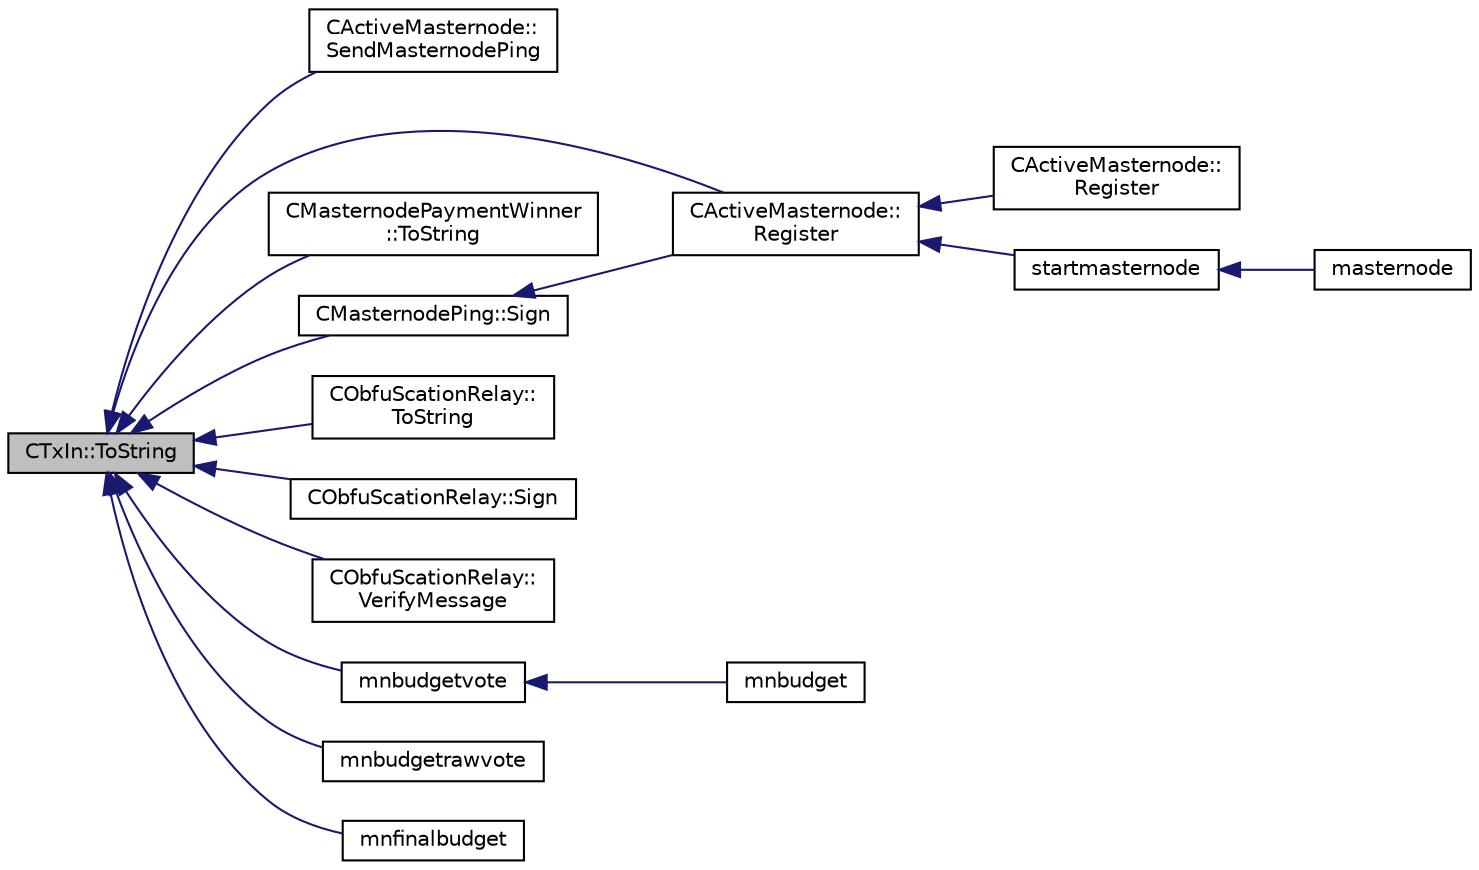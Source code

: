 digraph "CTxIn::ToString"
{
  edge [fontname="Helvetica",fontsize="10",labelfontname="Helvetica",labelfontsize="10"];
  node [fontname="Helvetica",fontsize="10",shape=record];
  rankdir="LR";
  Node19 [label="CTxIn::ToString",height=0.2,width=0.4,color="black", fillcolor="grey75", style="filled", fontcolor="black"];
  Node19 -> Node20 [dir="back",color="midnightblue",fontsize="10",style="solid",fontname="Helvetica"];
  Node20 [label="CActiveMasternode::\lSendMasternodePing",height=0.2,width=0.4,color="black", fillcolor="white", style="filled",URL="$class_c_active_masternode.html#ae30a82106f2c0b6875344e39e49393c2",tooltip="Ping Masternode. "];
  Node19 -> Node21 [dir="back",color="midnightblue",fontsize="10",style="solid",fontname="Helvetica"];
  Node21 [label="CActiveMasternode::\lRegister",height=0.2,width=0.4,color="black", fillcolor="white", style="filled",URL="$class_c_active_masternode.html#ac53ffe35960cdf312e813de5942a9584",tooltip="Register any Masternode. "];
  Node21 -> Node22 [dir="back",color="midnightblue",fontsize="10",style="solid",fontname="Helvetica"];
  Node22 [label="CActiveMasternode::\lRegister",height=0.2,width=0.4,color="black", fillcolor="white", style="filled",URL="$class_c_active_masternode.html#a99e26870efec1ea98738cda1a5a85702",tooltip="Register remote Masternode. "];
  Node21 -> Node23 [dir="back",color="midnightblue",fontsize="10",style="solid",fontname="Helvetica"];
  Node23 [label="startmasternode",height=0.2,width=0.4,color="black", fillcolor="white", style="filled",URL="$rpcmasternode_8cpp.html#ab37c9f565d5d9dbb3e695422e3474b00"];
  Node23 -> Node24 [dir="back",color="midnightblue",fontsize="10",style="solid",fontname="Helvetica"];
  Node24 [label="masternode",height=0.2,width=0.4,color="black", fillcolor="white", style="filled",URL="$rpcmasternode_8cpp.html#a30609e443aeb47c29ed0878d16b1b5e1"];
  Node19 -> Node25 [dir="back",color="midnightblue",fontsize="10",style="solid",fontname="Helvetica"];
  Node25 [label="CMasternodePaymentWinner\l::ToString",height=0.2,width=0.4,color="black", fillcolor="white", style="filled",URL="$class_c_masternode_payment_winner.html#a188f4b487f9481bdcc6d5b052793512e"];
  Node19 -> Node26 [dir="back",color="midnightblue",fontsize="10",style="solid",fontname="Helvetica"];
  Node26 [label="CMasternodePing::Sign",height=0.2,width=0.4,color="black", fillcolor="white", style="filled",URL="$class_c_masternode_ping.html#afa3eb82ae9457cc135089d83ae7719ea"];
  Node26 -> Node21 [dir="back",color="midnightblue",fontsize="10",style="solid",fontname="Helvetica"];
  Node19 -> Node27 [dir="back",color="midnightblue",fontsize="10",style="solid",fontname="Helvetica"];
  Node27 [label="CObfuScationRelay::\lToString",height=0.2,width=0.4,color="black", fillcolor="white", style="filled",URL="$class_c_obfu_scation_relay.html#a193896557689f778a5381ea8dc7e66b8"];
  Node19 -> Node28 [dir="back",color="midnightblue",fontsize="10",style="solid",fontname="Helvetica"];
  Node28 [label="CObfuScationRelay::Sign",height=0.2,width=0.4,color="black", fillcolor="white", style="filled",URL="$class_c_obfu_scation_relay.html#a6a0c143f5d9536a64bcb1745d2011761"];
  Node19 -> Node29 [dir="back",color="midnightblue",fontsize="10",style="solid",fontname="Helvetica"];
  Node29 [label="CObfuScationRelay::\lVerifyMessage",height=0.2,width=0.4,color="black", fillcolor="white", style="filled",URL="$class_c_obfu_scation_relay.html#aa76fd65563c22d322350e09b2b876e9d"];
  Node19 -> Node30 [dir="back",color="midnightblue",fontsize="10",style="solid",fontname="Helvetica"];
  Node30 [label="mnbudgetvote",height=0.2,width=0.4,color="black", fillcolor="white", style="filled",URL="$rpcmasternode-budget_8cpp.html#a56da074ff2f33c0ef53bb451c67c0761"];
  Node30 -> Node31 [dir="back",color="midnightblue",fontsize="10",style="solid",fontname="Helvetica"];
  Node31 [label="mnbudget",height=0.2,width=0.4,color="black", fillcolor="white", style="filled",URL="$rpcmasternode-budget_8cpp.html#aeabbf924be4d2ce4bedb28a394e1fc6b"];
  Node19 -> Node32 [dir="back",color="midnightblue",fontsize="10",style="solid",fontname="Helvetica"];
  Node32 [label="mnbudgetrawvote",height=0.2,width=0.4,color="black", fillcolor="white", style="filled",URL="$rpcmasternode-budget_8cpp.html#a3ae70ddb7080492d70c053fdf06320f7"];
  Node19 -> Node33 [dir="back",color="midnightblue",fontsize="10",style="solid",fontname="Helvetica"];
  Node33 [label="mnfinalbudget",height=0.2,width=0.4,color="black", fillcolor="white", style="filled",URL="$rpcmasternode-budget_8cpp.html#a9377cde49f5b62904aafb46d7d3c5e7c"];
}
